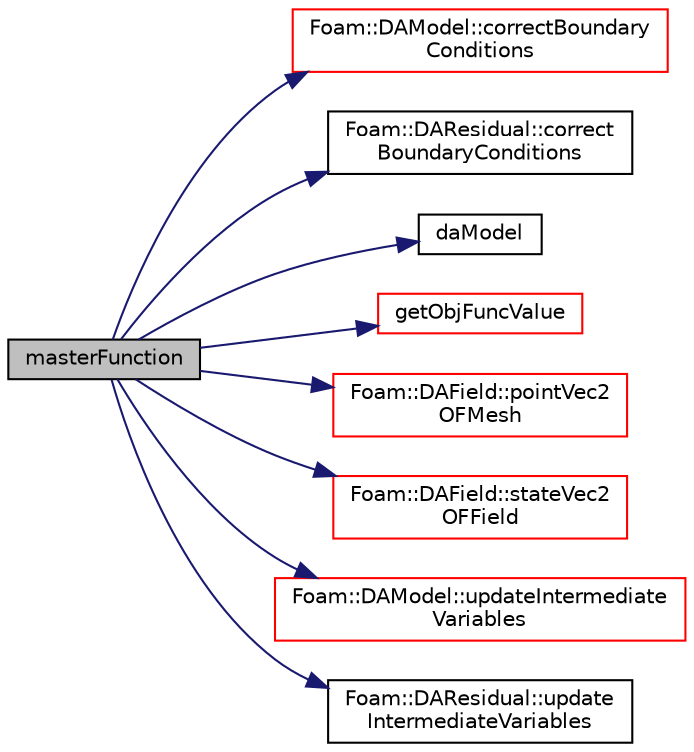digraph "masterFunction"
{
  bgcolor="transparent";
  edge [fontname="Helvetica",fontsize="10",labelfontname="Helvetica",labelfontsize="10"];
  node [fontname="Helvetica",fontsize="10",shape=record];
  rankdir="LR";
  Node88 [label="masterFunction",height=0.2,width=0.4,color="black", fillcolor="grey75", style="filled", fontcolor="black"];
  Node88 -> Node89 [color="midnightblue",fontsize="10",style="solid",fontname="Helvetica"];
  Node89 [label="Foam::DAModel::correctBoundary\lConditions",height=0.2,width=0.4,color="red",URL="$classFoam_1_1DAModel.html#acaf6878ef900e593c4b20812f1b567d6",tooltip="correct boundary conditions for model states "];
  Node88 -> Node91 [color="midnightblue",fontsize="10",style="solid",fontname="Helvetica"];
  Node91 [label="Foam::DAResidual::correct\lBoundaryConditions",height=0.2,width=0.4,color="black",URL="$classFoam_1_1DAResidual.html#ac5cf193857b59c2fcaa472ac06847a0d",tooltip="update the boundary condition for all the states in the selected solver "];
  Node88 -> Node92 [color="midnightblue",fontsize="10",style="solid",fontname="Helvetica"];
  Node92 [label="daModel",height=0.2,width=0.4,color="black",URL="$pyColoringCompressible_2createAdjoint_8H.html#adc28e15eebd1fcd331c1edad4145dc49"];
  Node88 -> Node93 [color="midnightblue",fontsize="10",style="solid",fontname="Helvetica"];
  Node93 [label="getObjFuncValue",height=0.2,width=0.4,color="red",URL="$classFoam_1_1DAObjFunc.html#a8e844075cdac7c480f1667a1781a38ad",tooltip="calcluate the value of objective function "];
  Node88 -> Node95 [color="midnightblue",fontsize="10",style="solid",fontname="Helvetica"];
  Node95 [label="Foam::DAField::pointVec2\lOFMesh",height=0.2,width=0.4,color="red",URL="$classFoam_1_1DAField.html#ad11a8b27d61a02a20034c2dedfaa3843",tooltip="assign the points in fvMesh of OpenFOAM based on the point vector "];
  Node88 -> Node97 [color="midnightblue",fontsize="10",style="solid",fontname="Helvetica"];
  Node97 [label="Foam::DAField::stateVec2\lOFField",height=0.2,width=0.4,color="red",URL="$classFoam_1_1DAField.html#a7381e81276f834f59b9502061c4bab28",tooltip="assign the fields in OpenFOAM based on the state vector "];
  Node88 -> Node100 [color="midnightblue",fontsize="10",style="solid",fontname="Helvetica"];
  Node100 [label="Foam::DAModel::updateIntermediate\lVariables",height=0.2,width=0.4,color="red",URL="$classFoam_1_1DAModel.html#a1de233c7b2a8f92ffe239b5dc36ae2a3",tooltip="update intermediate variables that are dependent on the model states "];
  Node88 -> Node102 [color="midnightblue",fontsize="10",style="solid",fontname="Helvetica"];
  Node102 [label="Foam::DAResidual::update\lIntermediateVariables",height=0.2,width=0.4,color="black",URL="$classFoam_1_1DAResidual.html#a207d7ee6903c709a6306dd883239028b",tooltip="update any intermdiate variables that are dependent on state variables and are used in calcResiduals ..."];
}
